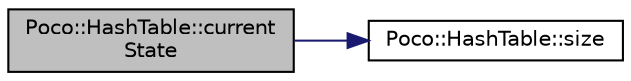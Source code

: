 digraph "Poco::HashTable::currentState"
{
 // LATEX_PDF_SIZE
  edge [fontname="Helvetica",fontsize="10",labelfontname="Helvetica",labelfontsize="10"];
  node [fontname="Helvetica",fontsize="10",shape=record];
  rankdir="LR";
  Node1 [label="Poco::HashTable::current\lState",height=0.2,width=0.4,color="black", fillcolor="grey75", style="filled", fontcolor="black",tooltip="Returns the current internal state."];
  Node1 -> Node2 [color="midnightblue",fontsize="10",style="solid",fontname="Helvetica"];
  Node2 [label="Poco::HashTable::size",height=0.2,width=0.4,color="black", fillcolor="white", style="filled",URL="$classPoco_1_1HashTable.html#aa627491e7ee2b9484901656e866ffd7f",tooltip="Returns the number of elements already inserted into the HashTable."];
}
